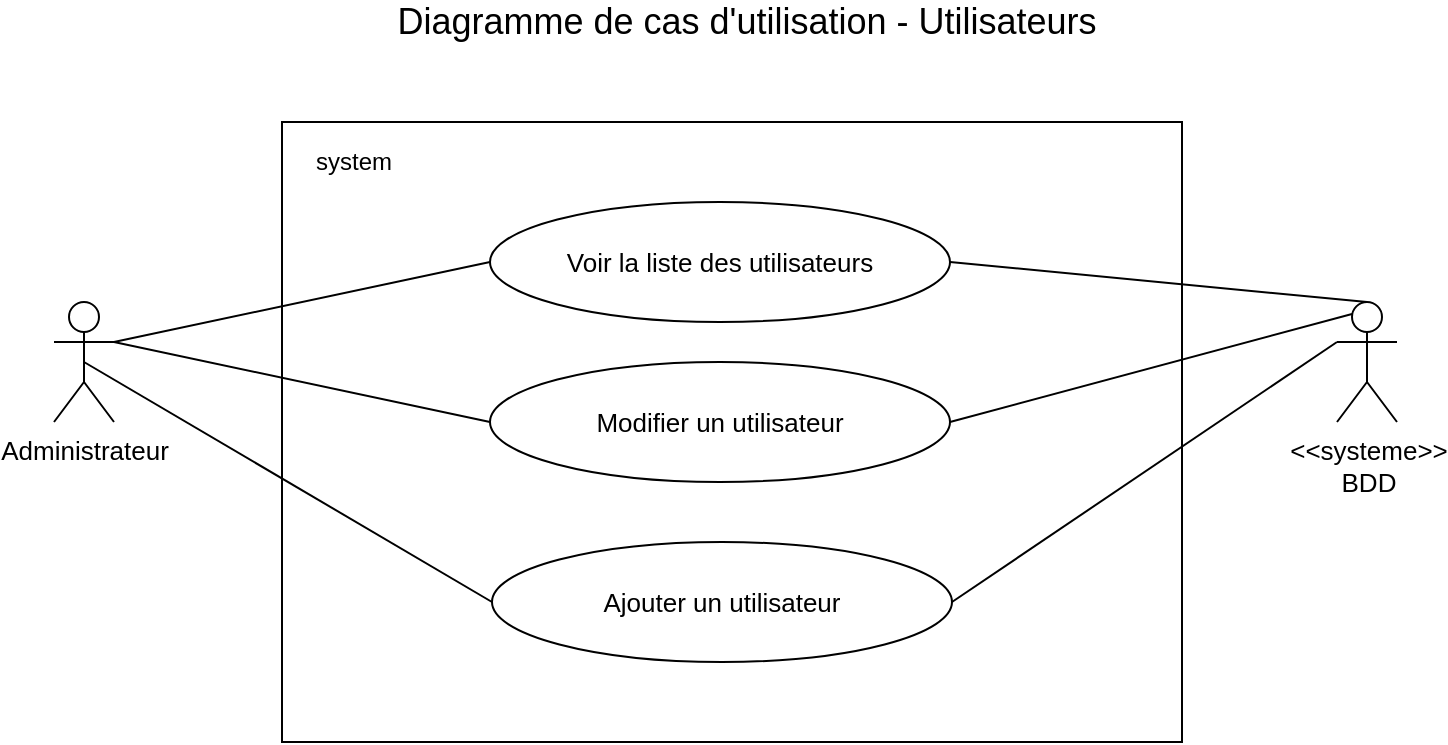 <mxfile version="12.9.1"><diagram id="JS6xv4dJZKruQOK7ZCUs" name="Page-1"><mxGraphModel dx="1422" dy="762" grid="1" gridSize="10" guides="1" tooltips="1" connect="1" arrows="1" fold="1" page="1" pageScale="1" pageWidth="827" pageHeight="1169" math="0" shadow="0"><root><mxCell id="0"/><mxCell id="1" parent="0"/><mxCell id="ENC8f9FHhxZ-6kJQtpSI-2" value="" style="whiteSpace=wrap;html=1;" parent="1" vertex="1"><mxGeometry x="194" y="190" width="450" height="310" as="geometry"/></mxCell><mxCell id="ENC8f9FHhxZ-6kJQtpSI-3" value="system" style="text;html=1;strokeColor=none;fillColor=none;align=center;verticalAlign=middle;whiteSpace=wrap;rounded=0;" parent="1" vertex="1"><mxGeometry x="210" y="200" width="40" height="20" as="geometry"/></mxCell><mxCell id="ENC8f9FHhxZ-6kJQtpSI-4" value="Diagramme de cas d'utilisation - Utilisateurs" style="text;html=1;strokeColor=none;fillColor=none;align=center;verticalAlign=middle;whiteSpace=wrap;rounded=0;fontSize=18;" parent="1" vertex="1"><mxGeometry x="243" y="130" width="367" height="20" as="geometry"/></mxCell><mxCell id="ENC8f9FHhxZ-6kJQtpSI-5" value="Administrateur" style="shape=umlActor;verticalLabelPosition=bottom;labelBackgroundColor=#ffffff;verticalAlign=top;html=1;fontSize=13;" parent="1" vertex="1"><mxGeometry x="80" y="280" width="30" height="60" as="geometry"/></mxCell><mxCell id="ENC8f9FHhxZ-6kJQtpSI-7" value="&amp;lt;&amp;lt;systeme&amp;gt;&amp;gt;&lt;br&gt;BDD" style="shape=umlActor;verticalLabelPosition=bottom;labelBackgroundColor=#ffffff;verticalAlign=top;html=1;fontSize=13;" parent="1" vertex="1"><mxGeometry x="721.5" y="280" width="30" height="60" as="geometry"/></mxCell><mxCell id="ENC8f9FHhxZ-6kJQtpSI-12" value="Voir la liste des utilisateurs" style="ellipse;whiteSpace=wrap;html=1;fontSize=13;" parent="1" vertex="1"><mxGeometry x="298" y="230" width="230" height="60" as="geometry"/></mxCell><mxCell id="ENC8f9FHhxZ-6kJQtpSI-14" value="Modifier un utilisateur" style="ellipse;whiteSpace=wrap;html=1;fontSize=13;" parent="1" vertex="1"><mxGeometry x="298" y="310" width="230" height="60" as="geometry"/></mxCell><mxCell id="ENC8f9FHhxZ-6kJQtpSI-29" value="" style="endArrow=none;html=1;fontSize=15;entryX=1;entryY=0.5;entryDx=0;entryDy=0;exitX=0.25;exitY=0.1;exitDx=0;exitDy=0;exitPerimeter=0;" parent="1" source="ENC8f9FHhxZ-6kJQtpSI-7" target="ENC8f9FHhxZ-6kJQtpSI-14" edge="1"><mxGeometry width="50" height="50" relative="1" as="geometry"><mxPoint x="680" y="380" as="sourcePoint"/><mxPoint x="538.0" y="503" as="targetPoint"/></mxGeometry></mxCell><mxCell id="ENC8f9FHhxZ-6kJQtpSI-30" value="" style="endArrow=none;html=1;fontSize=15;entryX=1;entryY=0.5;entryDx=0;entryDy=0;exitX=0.5;exitY=0;exitDx=0;exitDy=0;exitPerimeter=0;" parent="1" source="ENC8f9FHhxZ-6kJQtpSI-7" target="ENC8f9FHhxZ-6kJQtpSI-12" edge="1"><mxGeometry width="50" height="50" relative="1" as="geometry"><mxPoint x="717.5" y="449" as="sourcePoint"/><mxPoint x="538.0" y="390.0" as="targetPoint"/></mxGeometry></mxCell><mxCell id="ENC8f9FHhxZ-6kJQtpSI-32" value="" style="endArrow=none;html=1;fontSize=15;entryX=0;entryY=0.5;entryDx=0;entryDy=0;exitX=1;exitY=0.333;exitDx=0;exitDy=0;exitPerimeter=0;" parent="1" source="ENC8f9FHhxZ-6kJQtpSI-5" target="ENC8f9FHhxZ-6kJQtpSI-12" edge="1"><mxGeometry width="50" height="50" relative="1" as="geometry"><mxPoint x="70" y="830" as="sourcePoint"/><mxPoint x="120" y="780" as="targetPoint"/></mxGeometry></mxCell><mxCell id="ENC8f9FHhxZ-6kJQtpSI-33" value="" style="endArrow=none;html=1;fontSize=15;entryX=0;entryY=0.5;entryDx=0;entryDy=0;exitX=1;exitY=0.333;exitDx=0;exitDy=0;exitPerimeter=0;" parent="1" source="ENC8f9FHhxZ-6kJQtpSI-5" target="ENC8f9FHhxZ-6kJQtpSI-14" edge="1"><mxGeometry width="50" height="50" relative="1" as="geometry"><mxPoint x="140" y="323" as="sourcePoint"/><mxPoint x="308.0" y="280" as="targetPoint"/></mxGeometry></mxCell><mxCell id="QcCM_HzTIkh6U_8rTKp8-1" value="Ajouter un utilisateur" style="ellipse;whiteSpace=wrap;html=1;fontSize=13;" parent="1" vertex="1"><mxGeometry x="299" y="400" width="230" height="60" as="geometry"/></mxCell><mxCell id="QcCM_HzTIkh6U_8rTKp8-3" value="" style="endArrow=none;html=1;fontSize=15;entryX=0;entryY=0.5;entryDx=0;entryDy=0;exitX=0.5;exitY=0.5;exitDx=0;exitDy=0;exitPerimeter=0;" parent="1" source="ENC8f9FHhxZ-6kJQtpSI-5" target="QcCM_HzTIkh6U_8rTKp8-1" edge="1"><mxGeometry width="50" height="50" relative="1" as="geometry"><mxPoint x="116.5" y="421.5" as="sourcePoint"/><mxPoint x="308" y="350" as="targetPoint"/></mxGeometry></mxCell><mxCell id="QcCM_HzTIkh6U_8rTKp8-5" value="" style="endArrow=none;html=1;fontSize=15;entryX=0;entryY=0.333;entryDx=0;entryDy=0;exitX=1;exitY=0.5;exitDx=0;exitDy=0;entryPerimeter=0;" parent="1" source="QcCM_HzTIkh6U_8rTKp8-1" target="ENC8f9FHhxZ-6kJQtpSI-7" edge="1"><mxGeometry width="50" height="50" relative="1" as="geometry"><mxPoint x="161.5" y="441.5" as="sourcePoint"/><mxPoint x="721.5" y="388.5" as="targetPoint"/></mxGeometry></mxCell></root></mxGraphModel></diagram></mxfile>
